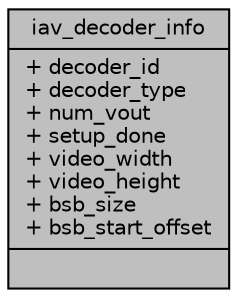 digraph "iav_decoder_info"
{
 // INTERACTIVE_SVG=YES
 // LATEX_PDF_SIZE
  bgcolor="transparent";
  edge [fontname="Helvetica",fontsize="10",labelfontname="Helvetica",labelfontsize="10"];
  node [fontname="Helvetica",fontsize="10",shape=record];
  Node1 [label="{iav_decoder_info\n|+ decoder_id\l+ decoder_type\l+ num_vout\l+ setup_done\l+ video_width\l+ video_height\l+ bsb_size\l+ bsb_start_offset\l|}",height=0.2,width=0.4,color="black", fillcolor="grey75", style="filled", fontcolor="black",tooltip=" "];
}
